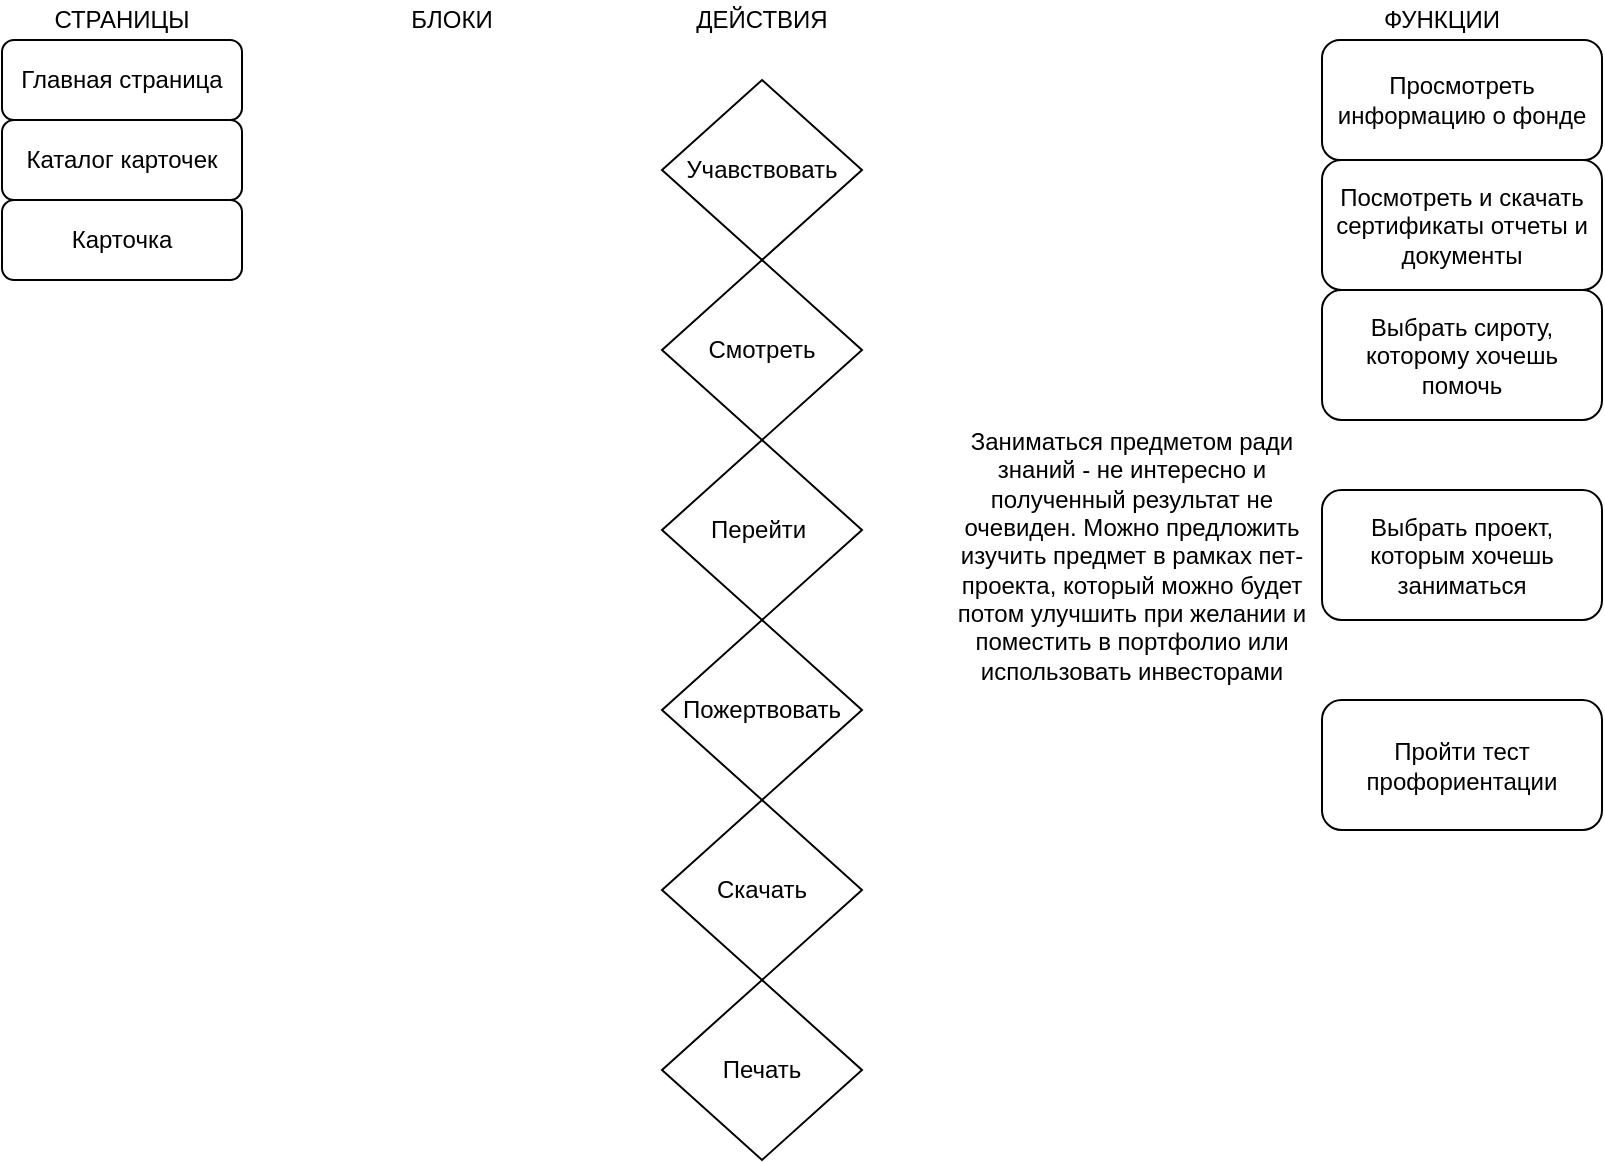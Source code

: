 <mxfile version="13.7.5" type="github">
  <diagram id="C5RBs43oDa-KdzZeNtuy" name="Page-1">
    <mxGraphModel dx="1422" dy="762" grid="1" gridSize="10" guides="1" tooltips="1" connect="1" arrows="1" fold="1" page="1" pageScale="1" pageWidth="827" pageHeight="1169" math="0" shadow="0">
      <root>
        <mxCell id="WIyWlLk6GJQsqaUBKTNV-0" />
        <mxCell id="WIyWlLk6GJQsqaUBKTNV-1" parent="WIyWlLk6GJQsqaUBKTNV-0" />
        <mxCell id="WIyWlLk6GJQsqaUBKTNV-3" value="Главная страница" style="rounded=1;whiteSpace=wrap;html=1;fontSize=12;glass=0;strokeWidth=1;shadow=0;" parent="WIyWlLk6GJQsqaUBKTNV-1" vertex="1">
          <mxGeometry y="30" width="120" height="40" as="geometry" />
        </mxCell>
        <mxCell id="j_ZyQGbrb5WWIaR_qc2B-1" value="Каталог карточек" style="rounded=1;whiteSpace=wrap;html=1;fontSize=12;glass=0;strokeWidth=1;shadow=0;" vertex="1" parent="WIyWlLk6GJQsqaUBKTNV-1">
          <mxGeometry y="70" width="120" height="40" as="geometry" />
        </mxCell>
        <mxCell id="j_ZyQGbrb5WWIaR_qc2B-2" value="Карточка" style="rounded=1;whiteSpace=wrap;html=1;fontSize=12;glass=0;strokeWidth=1;shadow=0;" vertex="1" parent="WIyWlLk6GJQsqaUBKTNV-1">
          <mxGeometry y="110" width="120" height="40" as="geometry" />
        </mxCell>
        <mxCell id="j_ZyQGbrb5WWIaR_qc2B-3" value="Просмотреть информацию о фонде" style="rounded=1;whiteSpace=wrap;html=1;fontSize=12;glass=0;strokeWidth=1;shadow=0;" vertex="1" parent="WIyWlLk6GJQsqaUBKTNV-1">
          <mxGeometry x="660" y="30" width="140" height="60" as="geometry" />
        </mxCell>
        <mxCell id="j_ZyQGbrb5WWIaR_qc2B-4" value="СТРАНИЦЫ" style="text;html=1;strokeColor=none;fillColor=none;align=center;verticalAlign=middle;whiteSpace=wrap;rounded=0;" vertex="1" parent="WIyWlLk6GJQsqaUBKTNV-1">
          <mxGeometry x="25" y="10" width="70" height="20" as="geometry" />
        </mxCell>
        <mxCell id="j_ZyQGbrb5WWIaR_qc2B-5" value="ФУНКЦИИ" style="text;html=1;strokeColor=none;fillColor=none;align=center;verticalAlign=middle;whiteSpace=wrap;rounded=0;" vertex="1" parent="WIyWlLk6GJQsqaUBKTNV-1">
          <mxGeometry x="680" y="10" width="80" height="20" as="geometry" />
        </mxCell>
        <mxCell id="j_ZyQGbrb5WWIaR_qc2B-6" value="БЛОКИ" style="text;html=1;strokeColor=none;fillColor=none;align=center;verticalAlign=middle;whiteSpace=wrap;rounded=0;" vertex="1" parent="WIyWlLk6GJQsqaUBKTNV-1">
          <mxGeometry x="190" y="10" width="70" height="20" as="geometry" />
        </mxCell>
        <mxCell id="j_ZyQGbrb5WWIaR_qc2B-7" value="ДЕЙСТВИЯ" style="text;html=1;strokeColor=none;fillColor=none;align=center;verticalAlign=middle;whiteSpace=wrap;rounded=0;" vertex="1" parent="WIyWlLk6GJQsqaUBKTNV-1">
          <mxGeometry x="345" y="10" width="70" height="20" as="geometry" />
        </mxCell>
        <mxCell id="j_ZyQGbrb5WWIaR_qc2B-8" value="Учавствовать" style="rhombus;whiteSpace=wrap;html=1;" vertex="1" parent="WIyWlLk6GJQsqaUBKTNV-1">
          <mxGeometry x="330" y="50" width="100" height="90" as="geometry" />
        </mxCell>
        <mxCell id="j_ZyQGbrb5WWIaR_qc2B-9" value="Смотреть" style="rhombus;whiteSpace=wrap;html=1;" vertex="1" parent="WIyWlLk6GJQsqaUBKTNV-1">
          <mxGeometry x="330" y="140" width="100" height="90" as="geometry" />
        </mxCell>
        <mxCell id="j_ZyQGbrb5WWIaR_qc2B-10" value="Перейти&amp;nbsp;" style="rhombus;whiteSpace=wrap;html=1;" vertex="1" parent="WIyWlLk6GJQsqaUBKTNV-1">
          <mxGeometry x="330" y="230" width="100" height="90" as="geometry" />
        </mxCell>
        <mxCell id="j_ZyQGbrb5WWIaR_qc2B-11" value="Пожертвовать" style="rhombus;whiteSpace=wrap;html=1;" vertex="1" parent="WIyWlLk6GJQsqaUBKTNV-1">
          <mxGeometry x="330" y="320" width="100" height="90" as="geometry" />
        </mxCell>
        <mxCell id="j_ZyQGbrb5WWIaR_qc2B-12" value="Посмотреть и скачать сертификаты отчеты и документы" style="rounded=1;whiteSpace=wrap;html=1;fontSize=12;glass=0;strokeWidth=1;shadow=0;" vertex="1" parent="WIyWlLk6GJQsqaUBKTNV-1">
          <mxGeometry x="660" y="90" width="140" height="65" as="geometry" />
        </mxCell>
        <mxCell id="j_ZyQGbrb5WWIaR_qc2B-13" value="Скачать" style="rhombus;whiteSpace=wrap;html=1;" vertex="1" parent="WIyWlLk6GJQsqaUBKTNV-1">
          <mxGeometry x="330" y="410" width="100" height="90" as="geometry" />
        </mxCell>
        <mxCell id="j_ZyQGbrb5WWIaR_qc2B-14" value="Печать" style="rhombus;whiteSpace=wrap;html=1;" vertex="1" parent="WIyWlLk6GJQsqaUBKTNV-1">
          <mxGeometry x="330" y="500" width="100" height="90" as="geometry" />
        </mxCell>
        <mxCell id="j_ZyQGbrb5WWIaR_qc2B-15" value="Выбрать сироту, которому хочешь помочь" style="rounded=1;whiteSpace=wrap;html=1;fontSize=12;glass=0;strokeWidth=1;shadow=0;" vertex="1" parent="WIyWlLk6GJQsqaUBKTNV-1">
          <mxGeometry x="660" y="155" width="140" height="65" as="geometry" />
        </mxCell>
        <mxCell id="j_ZyQGbrb5WWIaR_qc2B-16" value="Выбрать проект, которым хочешь заниматься" style="rounded=1;whiteSpace=wrap;html=1;fontSize=12;glass=0;strokeWidth=1;shadow=0;" vertex="1" parent="WIyWlLk6GJQsqaUBKTNV-1">
          <mxGeometry x="660" y="255" width="140" height="65" as="geometry" />
        </mxCell>
        <mxCell id="j_ZyQGbrb5WWIaR_qc2B-17" value="Пройти тест профориентации" style="rounded=1;whiteSpace=wrap;html=1;fontSize=12;glass=0;strokeWidth=1;shadow=0;" vertex="1" parent="WIyWlLk6GJQsqaUBKTNV-1">
          <mxGeometry x="660" y="360" width="140" height="65" as="geometry" />
        </mxCell>
        <mxCell id="j_ZyQGbrb5WWIaR_qc2B-19" value="Заниматься предметом ради знаний - не интересно и полученный результат не очевиден. Можно предложить изучить предмет в рамках пет-проекта, который можно будет потом улучшить при желании и поместить в портфолио или использовать инвесторами" style="text;html=1;strokeColor=none;fillColor=none;align=center;verticalAlign=middle;whiteSpace=wrap;rounded=0;" vertex="1" parent="WIyWlLk6GJQsqaUBKTNV-1">
          <mxGeometry x="470" y="226.25" width="190" height="122.5" as="geometry" />
        </mxCell>
      </root>
    </mxGraphModel>
  </diagram>
</mxfile>
